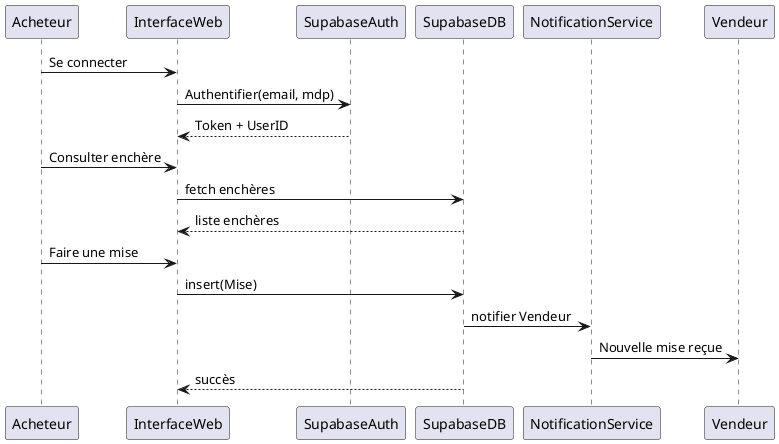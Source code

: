 @startuml
' ================================
' Sequence Diagram - Processus d'enchère
' ================================

participant Acheteur
participant InterfaceWeb
participant SupabaseAuth
participant SupabaseDB
participant NotificationService

Acheteur -> InterfaceWeb : Se connecter
InterfaceWeb -> SupabaseAuth : Authentifier(email, mdp)
SupabaseAuth --> InterfaceWeb : Token + UserID

Acheteur -> InterfaceWeb : Consulter enchère
InterfaceWeb -> SupabaseDB : fetch enchères
SupabaseDB --> InterfaceWeb : liste enchères

Acheteur -> InterfaceWeb : Faire une mise
InterfaceWeb -> SupabaseDB : insert(Mise)
SupabaseDB -> NotificationService : notifier Vendeur
NotificationService -> Vendeur : Nouvelle mise reçue
SupabaseDB --> InterfaceWeb : succès
@enduml